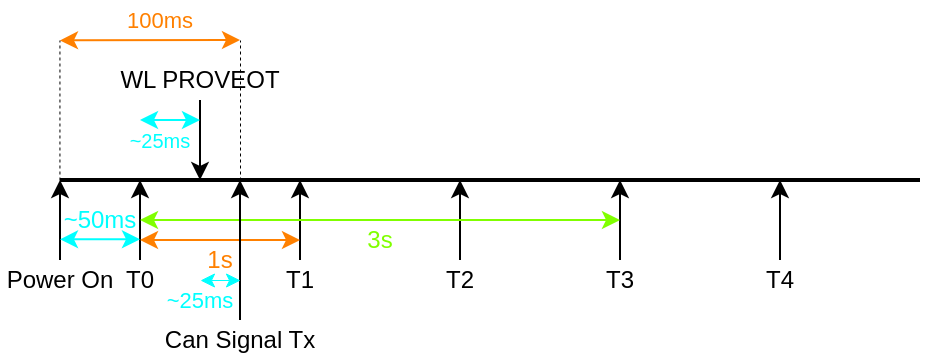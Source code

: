 <mxfile version="17.1.2" type="github">
  <diagram id="zbQYXli788dO3b4oevm9" name="Page-1">
    <mxGraphModel dx="248" dy="172" grid="1" gridSize="10" guides="1" tooltips="1" connect="1" arrows="1" fold="1" page="1" pageScale="1" pageWidth="1169" pageHeight="827" math="0" shadow="0">
      <root>
        <mxCell id="0" />
        <mxCell id="1" parent="0" />
        <mxCell id="Y7x8xCthmZxt27cXe_2x-1" value="" style="endArrow=none;html=1;strokeWidth=2;" parent="1" edge="1">
          <mxGeometry width="50" height="50" relative="1" as="geometry">
            <mxPoint x="400" y="120" as="sourcePoint" />
            <mxPoint x="830" y="120" as="targetPoint" />
          </mxGeometry>
        </mxCell>
        <mxCell id="Y7x8xCthmZxt27cXe_2x-2" value="" style="endArrow=classic;html=1;" parent="1" edge="1">
          <mxGeometry width="50" height="50" relative="1" as="geometry">
            <mxPoint x="400" y="160" as="sourcePoint" />
            <mxPoint x="400" y="120" as="targetPoint" />
          </mxGeometry>
        </mxCell>
        <mxCell id="Y7x8xCthmZxt27cXe_2x-3" value="Power On" style="text;html=1;strokeColor=none;fillColor=none;align=center;verticalAlign=middle;whiteSpace=wrap;rounded=0;" parent="1" vertex="1">
          <mxGeometry x="370" y="160" width="60" height="20" as="geometry" />
        </mxCell>
        <mxCell id="Y7x8xCthmZxt27cXe_2x-4" value="" style="endArrow=classic;html=1;" parent="1" edge="1">
          <mxGeometry width="50" height="50" relative="1" as="geometry">
            <mxPoint x="470" y="80" as="sourcePoint" />
            <mxPoint x="470" y="120" as="targetPoint" />
          </mxGeometry>
        </mxCell>
        <mxCell id="Y7x8xCthmZxt27cXe_2x-5" value="" style="endArrow=classic;html=1;" parent="1" edge="1">
          <mxGeometry width="50" height="50" relative="1" as="geometry">
            <mxPoint x="440" y="160" as="sourcePoint" />
            <mxPoint x="440" y="120" as="targetPoint" />
          </mxGeometry>
        </mxCell>
        <mxCell id="Y7x8xCthmZxt27cXe_2x-6" value="" style="endArrow=classic;html=1;" parent="1" edge="1">
          <mxGeometry width="50" height="50" relative="1" as="geometry">
            <mxPoint x="520" y="160" as="sourcePoint" />
            <mxPoint x="520" y="120" as="targetPoint" />
          </mxGeometry>
        </mxCell>
        <mxCell id="Y7x8xCthmZxt27cXe_2x-7" value="" style="endArrow=classic;html=1;" parent="1" edge="1">
          <mxGeometry width="50" height="50" relative="1" as="geometry">
            <mxPoint x="600" y="160" as="sourcePoint" />
            <mxPoint x="600" y="120" as="targetPoint" />
          </mxGeometry>
        </mxCell>
        <mxCell id="Y7x8xCthmZxt27cXe_2x-8" value="" style="endArrow=classic;html=1;" parent="1" edge="1">
          <mxGeometry width="50" height="50" relative="1" as="geometry">
            <mxPoint x="680" y="160" as="sourcePoint" />
            <mxPoint x="680" y="120" as="targetPoint" />
          </mxGeometry>
        </mxCell>
        <mxCell id="Y7x8xCthmZxt27cXe_2x-9" value="" style="endArrow=classic;html=1;" parent="1" edge="1">
          <mxGeometry width="50" height="50" relative="1" as="geometry">
            <mxPoint x="760" y="160" as="sourcePoint" />
            <mxPoint x="760" y="120" as="targetPoint" />
          </mxGeometry>
        </mxCell>
        <mxCell id="Y7x8xCthmZxt27cXe_2x-10" value="T0" style="text;html=1;strokeColor=none;fillColor=none;align=center;verticalAlign=middle;whiteSpace=wrap;rounded=0;" parent="1" vertex="1">
          <mxGeometry x="420" y="160" width="40" height="20" as="geometry" />
        </mxCell>
        <mxCell id="Y7x8xCthmZxt27cXe_2x-11" value="T1" style="text;html=1;strokeColor=none;fillColor=none;align=center;verticalAlign=middle;whiteSpace=wrap;rounded=0;" parent="1" vertex="1">
          <mxGeometry x="500" y="160" width="40" height="20" as="geometry" />
        </mxCell>
        <mxCell id="Y7x8xCthmZxt27cXe_2x-12" value="T2" style="text;html=1;strokeColor=none;fillColor=none;align=center;verticalAlign=middle;whiteSpace=wrap;rounded=0;" parent="1" vertex="1">
          <mxGeometry x="580" y="160" width="40" height="20" as="geometry" />
        </mxCell>
        <mxCell id="Y7x8xCthmZxt27cXe_2x-13" value="T3" style="text;html=1;strokeColor=none;fillColor=none;align=center;verticalAlign=middle;whiteSpace=wrap;rounded=0;" parent="1" vertex="1">
          <mxGeometry x="660" y="160" width="40" height="20" as="geometry" />
        </mxCell>
        <mxCell id="Y7x8xCthmZxt27cXe_2x-14" value="T4" style="text;html=1;strokeColor=none;fillColor=none;align=center;verticalAlign=middle;whiteSpace=wrap;rounded=0;" parent="1" vertex="1">
          <mxGeometry x="740" y="160" width="40" height="20" as="geometry" />
        </mxCell>
        <mxCell id="Y7x8xCthmZxt27cXe_2x-15" value="" style="endArrow=classic;startArrow=classic;html=1;strokeColor=#FF8000;" parent="1" edge="1">
          <mxGeometry width="50" height="50" relative="1" as="geometry">
            <mxPoint x="440" y="150" as="sourcePoint" />
            <mxPoint x="520" y="150" as="targetPoint" />
          </mxGeometry>
        </mxCell>
        <mxCell id="Y7x8xCthmZxt27cXe_2x-18" value="&lt;font color=&quot;#ff8000&quot;&gt;1s&lt;/font&gt;" style="text;html=1;strokeColor=none;fillColor=none;align=center;verticalAlign=middle;whiteSpace=wrap;rounded=0;" parent="1" vertex="1">
          <mxGeometry x="460" y="150" width="40" height="20" as="geometry" />
        </mxCell>
        <mxCell id="Y7x8xCthmZxt27cXe_2x-19" value="" style="endArrow=classic;startArrow=classic;html=1;strokeColor=#80FF00;" parent="1" edge="1">
          <mxGeometry width="50" height="50" relative="1" as="geometry">
            <mxPoint x="440" y="140" as="sourcePoint" />
            <mxPoint x="680" y="140" as="targetPoint" />
          </mxGeometry>
        </mxCell>
        <mxCell id="Y7x8xCthmZxt27cXe_2x-20" value="&lt;font color=&quot;#80ff00&quot;&gt;3s&lt;/font&gt;" style="text;html=1;strokeColor=none;fillColor=none;align=center;verticalAlign=middle;whiteSpace=wrap;rounded=0;" parent="1" vertex="1">
          <mxGeometry x="540" y="140" width="40" height="20" as="geometry" />
        </mxCell>
        <mxCell id="Y7x8xCthmZxt27cXe_2x-22" value="WL PROVEOT" style="text;html=1;strokeColor=none;fillColor=none;align=center;verticalAlign=middle;whiteSpace=wrap;rounded=0;" parent="1" vertex="1">
          <mxGeometry x="420" y="60" width="100" height="20" as="geometry" />
        </mxCell>
        <mxCell id="Y7x8xCthmZxt27cXe_2x-23" value="" style="endArrow=classic;startArrow=classic;html=1;strokeWidth=1;strokeColor=#00FFFF;" parent="1" edge="1">
          <mxGeometry width="50" height="50" relative="1" as="geometry">
            <mxPoint x="400" y="149.66" as="sourcePoint" />
            <mxPoint x="440" y="149.66" as="targetPoint" />
          </mxGeometry>
        </mxCell>
        <mxCell id="Y7x8xCthmZxt27cXe_2x-24" value="&lt;font color=&quot;#00ffff&quot;&gt;~50ms&lt;/font&gt;" style="text;html=1;strokeColor=none;fillColor=none;align=center;verticalAlign=middle;whiteSpace=wrap;rounded=0;" parent="1" vertex="1">
          <mxGeometry x="400" y="130" width="40" height="20" as="geometry" />
        </mxCell>
        <mxCell id="Y7x8xCthmZxt27cXe_2x-28" value="" style="endArrow=classic;startArrow=classic;html=1;strokeColor=#00FFFF;strokeWidth=1;entryX=1;entryY=0;entryDx=0;entryDy=0;" parent="1" edge="1" target="Y7x8xCthmZxt27cXe_2x-29">
          <mxGeometry width="50" height="50" relative="1" as="geometry">
            <mxPoint x="440" y="90" as="sourcePoint" />
            <mxPoint x="470" y="90" as="targetPoint" />
          </mxGeometry>
        </mxCell>
        <mxCell id="Y7x8xCthmZxt27cXe_2x-29" value="&lt;font color=&quot;#00ffff&quot; style=&quot;font-size: 10px&quot;&gt;~25ms&lt;/font&gt;" style="text;html=1;strokeColor=none;fillColor=none;align=center;verticalAlign=middle;whiteSpace=wrap;rounded=0;" parent="1" vertex="1">
          <mxGeometry x="430" y="90" width="40" height="20" as="geometry" />
        </mxCell>
        <mxCell id="BDKT6mTgMpjXlnH-ZaIA-1" value="" style="endArrow=classic;html=1;rounded=0;" edge="1" parent="1">
          <mxGeometry width="50" height="50" relative="1" as="geometry">
            <mxPoint x="490" y="190" as="sourcePoint" />
            <mxPoint x="490" y="120" as="targetPoint" />
          </mxGeometry>
        </mxCell>
        <mxCell id="BDKT6mTgMpjXlnH-ZaIA-2" value="Can Signal Tx" style="text;html=1;strokeColor=none;fillColor=none;align=center;verticalAlign=middle;whiteSpace=wrap;rounded=0;" vertex="1" parent="1">
          <mxGeometry x="450" y="190" width="80" height="20" as="geometry" />
        </mxCell>
        <mxCell id="BDKT6mTgMpjXlnH-ZaIA-3" value="" style="endArrow=classic;startArrow=classic;html=1;strokeColor=#00FFFF;strokeWidth=0.5;exitX=0.25;exitY=1;exitDx=0;exitDy=0;" edge="1" parent="1" source="Y7x8xCthmZxt27cXe_2x-18">
          <mxGeometry width="50" height="50" relative="1" as="geometry">
            <mxPoint x="460" y="180" as="sourcePoint" />
            <mxPoint x="490" y="170" as="targetPoint" />
          </mxGeometry>
        </mxCell>
        <mxCell id="BDKT6mTgMpjXlnH-ZaIA-4" value="&lt;font color=&quot;#00ffff&quot; style=&quot;font-size: 11px&quot;&gt;~25ms&lt;/font&gt;" style="text;html=1;strokeColor=none;fillColor=none;align=center;verticalAlign=middle;whiteSpace=wrap;rounded=0;fontSize=12;" vertex="1" parent="1">
          <mxGeometry x="450" y="170" width="40" height="20" as="geometry" />
        </mxCell>
        <mxCell id="BDKT6mTgMpjXlnH-ZaIA-6" value="" style="endArrow=classic;startArrow=classic;html=1;strokeColor=#FF8000;" edge="1" parent="1">
          <mxGeometry width="50" height="50" relative="1" as="geometry">
            <mxPoint x="400" y="50.19" as="sourcePoint" />
            <mxPoint x="490" y="50.0" as="targetPoint" />
          </mxGeometry>
        </mxCell>
        <mxCell id="BDKT6mTgMpjXlnH-ZaIA-7" value="&lt;font color=&quot;#ff8000&quot; style=&quot;font-size: 11px&quot;&gt;100ms&lt;/font&gt;" style="text;html=1;strokeColor=none;fillColor=none;align=center;verticalAlign=middle;whiteSpace=wrap;rounded=0;" vertex="1" parent="1">
          <mxGeometry x="430" y="30" width="40" height="20" as="geometry" />
        </mxCell>
        <mxCell id="BDKT6mTgMpjXlnH-ZaIA-8" value="" style="endArrow=none;html=1;rounded=0;fontSize=11;strokeWidth=0.5;dashed=1;" edge="1" parent="1">
          <mxGeometry width="50" height="50" relative="1" as="geometry">
            <mxPoint x="490" y="120" as="sourcePoint" />
            <mxPoint x="490" y="50" as="targetPoint" />
          </mxGeometry>
        </mxCell>
        <mxCell id="BDKT6mTgMpjXlnH-ZaIA-9" value="" style="endArrow=none;html=1;rounded=0;fontSize=11;strokeWidth=0.5;dashed=1;" edge="1" parent="1">
          <mxGeometry width="50" height="50" relative="1" as="geometry">
            <mxPoint x="399.72" y="120.0" as="sourcePoint" />
            <mxPoint x="399.72" y="50" as="targetPoint" />
          </mxGeometry>
        </mxCell>
      </root>
    </mxGraphModel>
  </diagram>
</mxfile>
